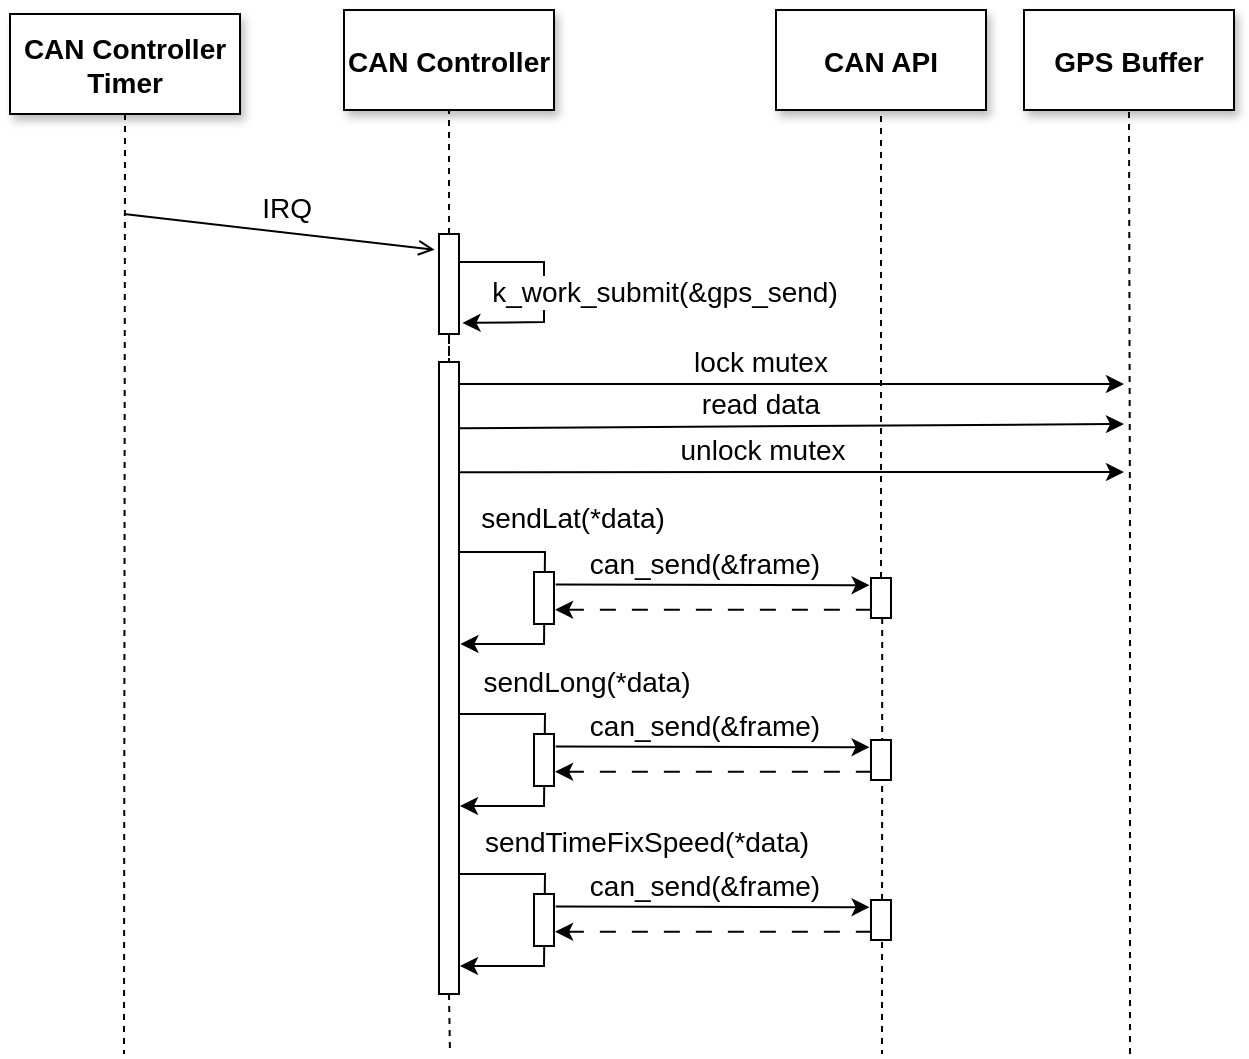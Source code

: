 <mxfile version="24.4.8" type="device">
  <diagram name="Page-1" id="9361dd3d-8414-5efd-6122-117bd74ce7a7">
    <mxGraphModel dx="1687" dy="967" grid="1" gridSize="10" guides="1" tooltips="1" connect="1" arrows="1" fold="1" page="0" pageScale="1.5" pageWidth="826" pageHeight="1169" background="none" math="0" shadow="0">
      <root>
        <mxCell id="0" />
        <mxCell id="1" parent="0" />
        <mxCell id="2R9k3WFj2CRMJ_DRTDR5-63" value="" style="edgeStyle=orthogonalEdgeStyle;rounded=0;orthogonalLoop=1;jettySize=auto;html=1;dashed=1;endArrow=none;endFill=0;" edge="1" parent="1" source="2R9k3WFj2CRMJ_DRTDR5-59" target="2R9k3WFj2CRMJ_DRTDR5-51">
          <mxGeometry relative="1" as="geometry" />
        </mxCell>
        <mxCell id="YI2W7DXEhTe_7VjpbuNO-96" value="" style="edgeStyle=orthogonalEdgeStyle;rounded=0;orthogonalLoop=1;jettySize=auto;html=1;endArrow=none;endFill=0;dashed=1;fontFamily=Helvetica;fontSize=14;exitX=0.5;exitY=1;exitDx=0;exitDy=0;" parent="1" edge="1" source="2R9k3WFj2CRMJ_DRTDR5-35">
          <mxGeometry relative="1" as="geometry">
            <mxPoint x="320" y="170" as="sourcePoint" />
            <mxPoint x="320" y="600" as="targetPoint" />
          </mxGeometry>
        </mxCell>
        <mxCell id="YI2W7DXEhTe_7VjpbuNO-97" value="" style="endArrow=open;html=1;rounded=0;endFill=0;fontFamily=Helvetica;fontSize=14;entryX=-0.221;entryY=0.157;entryDx=0;entryDy=0;entryPerimeter=0;" parent="1" target="2R9k3WFj2CRMJ_DRTDR5-59" edge="1">
          <mxGeometry width="50" height="50" relative="1" as="geometry">
            <mxPoint x="320" y="180" as="sourcePoint" />
            <mxPoint x="440" y="190" as="targetPoint" />
          </mxGeometry>
        </mxCell>
        <mxCell id="YI2W7DXEhTe_7VjpbuNO-98" value="IRQ" style="edgeLabel;html=1;align=center;verticalAlign=middle;resizable=0;points=[];fontFamily=Helvetica;fontSize=14;" parent="YI2W7DXEhTe_7VjpbuNO-97" vertex="1" connectable="0">
          <mxGeometry x="-0.195" y="-2" relative="1" as="geometry">
            <mxPoint x="18" y="-12" as="offset" />
          </mxGeometry>
        </mxCell>
        <mxCell id="2R9k3WFj2CRMJ_DRTDR5-35" value="CAN Controller&#xa;Timer" style="shadow=1;fontFamily=Helvetica;fontSize=14;fontStyle=1" vertex="1" parent="1">
          <mxGeometry x="263" y="80" width="115" height="50" as="geometry" />
        </mxCell>
        <mxCell id="2R9k3WFj2CRMJ_DRTDR5-36" value="CAN API" style="shadow=1;fontFamily=Helvetica;fontSize=14;fontStyle=1" vertex="1" parent="1">
          <mxGeometry x="646" y="78" width="105" height="50" as="geometry" />
        </mxCell>
        <mxCell id="2R9k3WFj2CRMJ_DRTDR5-37" value="" style="edgeStyle=elbowEdgeStyle;elbow=horizontal;endArrow=none;dashed=1;fontFamily=Helvetica;fontSize=14;" edge="1" parent="1">
          <mxGeometry x="230.0" y="310" width="100" height="100" as="geometry">
            <mxPoint x="699.105" y="382" as="sourcePoint" />
            <mxPoint x="699" y="600" as="targetPoint" />
            <Array as="points" />
          </mxGeometry>
        </mxCell>
        <mxCell id="2R9k3WFj2CRMJ_DRTDR5-38" value="CAN Controller" style="shadow=1;fontFamily=Helvetica;fontSize=14;fontStyle=1" vertex="1" parent="1">
          <mxGeometry x="430" y="78" width="105" height="50" as="geometry" />
        </mxCell>
        <mxCell id="2R9k3WFj2CRMJ_DRTDR5-39" value="" style="edgeStyle=elbowEdgeStyle;elbow=horizontal;endArrow=none;dashed=1;fontFamily=Helvetica;fontSize=14;exitX=0.5;exitY=1;exitDx=0;exitDy=0;" edge="1" parent="1" source="2R9k3WFj2CRMJ_DRTDR5-51">
          <mxGeometry x="230.0" y="310" width="100" height="100" as="geometry">
            <mxPoint x="483" y="320" as="sourcePoint" />
            <mxPoint x="483" y="600" as="targetPoint" />
            <Array as="points" />
          </mxGeometry>
        </mxCell>
        <mxCell id="2R9k3WFj2CRMJ_DRTDR5-51" value="" style="rounded=0;whiteSpace=wrap;html=1;fontFamily=Helvetica;fontSize=14;" vertex="1" parent="1">
          <mxGeometry x="477.5" y="254" width="10" height="316" as="geometry" />
        </mxCell>
        <mxCell id="2R9k3WFj2CRMJ_DRTDR5-52" value="" style="endArrow=classic;html=1;rounded=0;entryX=-0.072;entryY=0.18;entryDx=0;entryDy=0;entryPerimeter=0;fontFamily=Helvetica;fontSize=14;exitX=1.084;exitY=0.238;exitDx=0;exitDy=0;exitPerimeter=0;" edge="1" parent="1" target="2R9k3WFj2CRMJ_DRTDR5-56" source="2R9k3WFj2CRMJ_DRTDR5-79">
          <mxGeometry width="50" height="50" relative="1" as="geometry">
            <mxPoint x="550" y="365" as="sourcePoint" />
            <mxPoint x="327.94" y="366.2" as="targetPoint" />
            <Array as="points" />
          </mxGeometry>
        </mxCell>
        <mxCell id="2R9k3WFj2CRMJ_DRTDR5-53" value="can_send(&amp;amp;frame)" style="edgeLabel;html=1;align=center;verticalAlign=middle;resizable=0;points=[];fontFamily=Helvetica;fontSize=14;" vertex="1" connectable="0" parent="2R9k3WFj2CRMJ_DRTDR5-52">
          <mxGeometry x="0.287" relative="1" as="geometry">
            <mxPoint x="-27" y="-11" as="offset" />
          </mxGeometry>
        </mxCell>
        <mxCell id="2R9k3WFj2CRMJ_DRTDR5-55" value="" style="endArrow=none;html=1;rounded=0;endFill=0;startArrow=classic;startFill=1;dashed=1;dashPattern=8 8;fontFamily=Helvetica;fontSize=14;entryX=-0.049;entryY=0.791;entryDx=0;entryDy=0;entryPerimeter=0;exitX=1.056;exitY=0.725;exitDx=0;exitDy=0;exitPerimeter=0;" edge="1" parent="1" target="2R9k3WFj2CRMJ_DRTDR5-56" source="2R9k3WFj2CRMJ_DRTDR5-79">
          <mxGeometry width="50" height="50" relative="1" as="geometry">
            <mxPoint x="570" y="378" as="sourcePoint" />
            <mxPoint x="600" y="378" as="targetPoint" />
          </mxGeometry>
        </mxCell>
        <mxCell id="2R9k3WFj2CRMJ_DRTDR5-58" value="" style="edgeStyle=orthogonalEdgeStyle;rounded=0;orthogonalLoop=1;jettySize=auto;html=1;entryX=0.5;entryY=1;entryDx=0;entryDy=0;endArrow=none;endFill=0;dashed=1;" edge="1" parent="1" source="2R9k3WFj2CRMJ_DRTDR5-56" target="2R9k3WFj2CRMJ_DRTDR5-36">
          <mxGeometry relative="1" as="geometry">
            <mxPoint x="698.5" y="377" as="targetPoint" />
          </mxGeometry>
        </mxCell>
        <mxCell id="2R9k3WFj2CRMJ_DRTDR5-56" value="" style="rounded=0;whiteSpace=wrap;html=1;fontFamily=Helvetica;fontSize=14;" vertex="1" parent="1">
          <mxGeometry x="693.5" y="362" width="10" height="20" as="geometry" />
        </mxCell>
        <mxCell id="2R9k3WFj2CRMJ_DRTDR5-62" value="" style="edgeStyle=orthogonalEdgeStyle;rounded=0;orthogonalLoop=1;jettySize=auto;html=1;startArrow=none;startFill=0;endArrow=none;endFill=0;dashed=1;" edge="1" parent="1" source="2R9k3WFj2CRMJ_DRTDR5-59" target="2R9k3WFj2CRMJ_DRTDR5-38">
          <mxGeometry relative="1" as="geometry" />
        </mxCell>
        <mxCell id="2R9k3WFj2CRMJ_DRTDR5-59" value="" style="rounded=0;whiteSpace=wrap;html=1;fontFamily=Helvetica;fontSize=14;" vertex="1" parent="1">
          <mxGeometry x="477.5" y="190" width="10" height="50" as="geometry" />
        </mxCell>
        <mxCell id="2R9k3WFj2CRMJ_DRTDR5-60" value="" style="endArrow=classic;html=1;rounded=0;entryX=1.176;entryY=0.81;entryDx=0;entryDy=0;entryPerimeter=0;fontFamily=Helvetica;fontSize=14;" edge="1" parent="1">
          <mxGeometry width="50" height="50" relative="1" as="geometry">
            <mxPoint x="487.5" y="204" as="sourcePoint" />
            <mxPoint x="489.26" y="234.5" as="targetPoint" />
            <Array as="points">
              <mxPoint x="530" y="204" />
              <mxPoint x="530" y="234" />
            </Array>
          </mxGeometry>
        </mxCell>
        <mxCell id="2R9k3WFj2CRMJ_DRTDR5-61" value="&lt;div style=&quot;font-size: 14px;&quot;&gt;k_work_submit(&amp;amp;gps_send)&lt;/div&gt;" style="edgeLabel;html=1;align=center;verticalAlign=middle;resizable=0;points=[];fontSize=14;fontFamily=Helvetica;" vertex="1" connectable="0" parent="2R9k3WFj2CRMJ_DRTDR5-60">
          <mxGeometry x="-0.028" relative="1" as="geometry">
            <mxPoint x="60" y="2" as="offset" />
          </mxGeometry>
        </mxCell>
        <mxCell id="2R9k3WFj2CRMJ_DRTDR5-64" value="GPS Buffer" style="shadow=1;fontFamily=Helvetica;fontSize=14;fontStyle=1" vertex="1" parent="1">
          <mxGeometry x="770" y="78" width="105" height="50" as="geometry" />
        </mxCell>
        <mxCell id="2R9k3WFj2CRMJ_DRTDR5-66" value="" style="edgeStyle=orthogonalEdgeStyle;rounded=0;orthogonalLoop=1;jettySize=auto;html=1;entryX=0.5;entryY=1;entryDx=0;entryDy=0;endArrow=none;endFill=0;dashed=1;" edge="1" parent="1" target="2R9k3WFj2CRMJ_DRTDR5-64">
          <mxGeometry relative="1" as="geometry">
            <mxPoint x="822.5" y="377" as="targetPoint" />
            <mxPoint x="823" y="600" as="sourcePoint" />
            <Array as="points">
              <mxPoint x="823" y="344" />
            </Array>
          </mxGeometry>
        </mxCell>
        <mxCell id="2R9k3WFj2CRMJ_DRTDR5-68" value="" style="endArrow=classic;html=1;rounded=0;fontFamily=Helvetica;fontSize=14;exitX=1.007;exitY=0.795;exitDx=0;exitDy=0;exitPerimeter=0;" edge="1" parent="1">
          <mxGeometry width="50" height="50" relative="1" as="geometry">
            <mxPoint x="487.57" y="287.1" as="sourcePoint" />
            <mxPoint x="820" y="285" as="targetPoint" />
          </mxGeometry>
        </mxCell>
        <mxCell id="2R9k3WFj2CRMJ_DRTDR5-69" value="read data" style="edgeLabel;html=1;align=center;verticalAlign=middle;resizable=0;points=[];fontFamily=Helvetica;fontSize=14;" vertex="1" connectable="0" parent="2R9k3WFj2CRMJ_DRTDR5-68">
          <mxGeometry x="0.388" y="-1" relative="1" as="geometry">
            <mxPoint x="-80" y="-12" as="offset" />
          </mxGeometry>
        </mxCell>
        <mxCell id="2R9k3WFj2CRMJ_DRTDR5-70" value="" style="endArrow=classic;html=1;rounded=0;fontFamily=Helvetica;fontSize=14;exitX=1.007;exitY=0.553;exitDx=0;exitDy=0;exitPerimeter=0;" edge="1" parent="1">
          <mxGeometry width="50" height="50" relative="1" as="geometry">
            <mxPoint x="487.57" y="264.996" as="sourcePoint" />
            <mxPoint x="820" y="265" as="targetPoint" />
          </mxGeometry>
        </mxCell>
        <mxCell id="2R9k3WFj2CRMJ_DRTDR5-71" value="lock mutex" style="edgeLabel;html=1;align=center;verticalAlign=middle;resizable=0;points=[];fontFamily=Helvetica;fontSize=14;" vertex="1" connectable="0" parent="2R9k3WFj2CRMJ_DRTDR5-70">
          <mxGeometry x="0.388" y="-1" relative="1" as="geometry">
            <mxPoint x="-80" y="-12" as="offset" />
          </mxGeometry>
        </mxCell>
        <mxCell id="2R9k3WFj2CRMJ_DRTDR5-72" value="" style="endArrow=classic;html=1;rounded=0;fontFamily=Helvetica;fontSize=14;exitX=1.007;exitY=0.795;exitDx=0;exitDy=0;exitPerimeter=0;" edge="1" parent="1">
          <mxGeometry width="50" height="50" relative="1" as="geometry">
            <mxPoint x="487.5" y="309.1" as="sourcePoint" />
            <mxPoint x="820" y="309" as="targetPoint" />
          </mxGeometry>
        </mxCell>
        <mxCell id="2R9k3WFj2CRMJ_DRTDR5-73" value="unlock mutex" style="edgeLabel;html=1;align=center;verticalAlign=middle;resizable=0;points=[];fontFamily=Helvetica;fontSize=14;" vertex="1" connectable="0" parent="2R9k3WFj2CRMJ_DRTDR5-72">
          <mxGeometry x="0.388" y="-1" relative="1" as="geometry">
            <mxPoint x="-80" y="-12" as="offset" />
          </mxGeometry>
        </mxCell>
        <mxCell id="2R9k3WFj2CRMJ_DRTDR5-77" value="" style="endArrow=classic;html=1;rounded=0;exitX=0.95;exitY=0.078;exitDx=0;exitDy=0;exitPerimeter=0;fontFamily=Helvetica;fontSize=14;entryX=1.073;entryY=0.446;entryDx=0;entryDy=0;entryPerimeter=0;" edge="1" parent="1" target="2R9k3WFj2CRMJ_DRTDR5-51">
          <mxGeometry width="50" height="50" relative="1" as="geometry">
            <mxPoint x="487.5" y="349" as="sourcePoint" />
            <mxPoint x="490" y="395" as="targetPoint" />
            <Array as="points">
              <mxPoint x="530.5" y="349" />
              <mxPoint x="530" y="395" />
            </Array>
          </mxGeometry>
        </mxCell>
        <mxCell id="2R9k3WFj2CRMJ_DRTDR5-78" value="sendLat(*data)" style="edgeLabel;html=1;align=center;verticalAlign=middle;resizable=0;points=[];fontFamily=Helvetica;fontSize=14;" vertex="1" connectable="0" parent="2R9k3WFj2CRMJ_DRTDR5-77">
          <mxGeometry x="-0.665" y="2" relative="1" as="geometry">
            <mxPoint x="34" y="-15" as="offset" />
          </mxGeometry>
        </mxCell>
        <mxCell id="2R9k3WFj2CRMJ_DRTDR5-79" value="" style="rounded=0;whiteSpace=wrap;html=1;fontFamily=Helvetica;fontSize=14;" vertex="1" parent="1">
          <mxGeometry x="525" y="359" width="10" height="26" as="geometry" />
        </mxCell>
        <mxCell id="2R9k3WFj2CRMJ_DRTDR5-87" value="" style="endArrow=classic;html=1;rounded=0;entryX=-0.072;entryY=0.18;entryDx=0;entryDy=0;entryPerimeter=0;fontFamily=Helvetica;fontSize=14;exitX=1.084;exitY=0.238;exitDx=0;exitDy=0;exitPerimeter=0;" edge="1" parent="1" source="2R9k3WFj2CRMJ_DRTDR5-93" target="2R9k3WFj2CRMJ_DRTDR5-90">
          <mxGeometry width="50" height="50" relative="1" as="geometry">
            <mxPoint x="550" y="446" as="sourcePoint" />
            <mxPoint x="327.94" y="447.2" as="targetPoint" />
            <Array as="points" />
          </mxGeometry>
        </mxCell>
        <mxCell id="2R9k3WFj2CRMJ_DRTDR5-88" value="can_send(&amp;amp;frame)" style="edgeLabel;html=1;align=center;verticalAlign=middle;resizable=0;points=[];fontFamily=Helvetica;fontSize=14;" vertex="1" connectable="0" parent="2R9k3WFj2CRMJ_DRTDR5-87">
          <mxGeometry x="0.287" relative="1" as="geometry">
            <mxPoint x="-27" y="-11" as="offset" />
          </mxGeometry>
        </mxCell>
        <mxCell id="2R9k3WFj2CRMJ_DRTDR5-89" value="" style="endArrow=none;html=1;rounded=0;endFill=0;startArrow=classic;startFill=1;dashed=1;dashPattern=8 8;fontFamily=Helvetica;fontSize=14;entryX=-0.049;entryY=0.791;entryDx=0;entryDy=0;entryPerimeter=0;exitX=1.056;exitY=0.725;exitDx=0;exitDy=0;exitPerimeter=0;" edge="1" parent="1" source="2R9k3WFj2CRMJ_DRTDR5-93" target="2R9k3WFj2CRMJ_DRTDR5-90">
          <mxGeometry width="50" height="50" relative="1" as="geometry">
            <mxPoint x="570" y="459" as="sourcePoint" />
            <mxPoint x="600" y="459" as="targetPoint" />
          </mxGeometry>
        </mxCell>
        <mxCell id="2R9k3WFj2CRMJ_DRTDR5-90" value="" style="rounded=0;whiteSpace=wrap;html=1;fontFamily=Helvetica;fontSize=14;" vertex="1" parent="1">
          <mxGeometry x="693.5" y="443" width="10" height="20" as="geometry" />
        </mxCell>
        <mxCell id="2R9k3WFj2CRMJ_DRTDR5-91" value="" style="endArrow=classic;html=1;rounded=0;exitX=0.95;exitY=0.078;exitDx=0;exitDy=0;exitPerimeter=0;fontFamily=Helvetica;fontSize=14;entryX=1.071;entryY=0.512;entryDx=0;entryDy=0;entryPerimeter=0;" edge="1" parent="1">
          <mxGeometry width="50" height="50" relative="1" as="geometry">
            <mxPoint x="487.5" y="430" as="sourcePoint" />
            <mxPoint x="488" y="476" as="targetPoint" />
            <Array as="points">
              <mxPoint x="530.5" y="430" />
              <mxPoint x="530" y="476" />
            </Array>
          </mxGeometry>
        </mxCell>
        <mxCell id="2R9k3WFj2CRMJ_DRTDR5-92" value="sendLong(*data)" style="edgeLabel;html=1;align=center;verticalAlign=middle;resizable=0;points=[];fontFamily=Helvetica;fontSize=14;" vertex="1" connectable="0" parent="2R9k3WFj2CRMJ_DRTDR5-91">
          <mxGeometry x="-0.665" y="2" relative="1" as="geometry">
            <mxPoint x="41" y="-14" as="offset" />
          </mxGeometry>
        </mxCell>
        <mxCell id="2R9k3WFj2CRMJ_DRTDR5-93" value="" style="rounded=0;whiteSpace=wrap;html=1;fontFamily=Helvetica;fontSize=14;" vertex="1" parent="1">
          <mxGeometry x="525" y="440" width="10" height="26" as="geometry" />
        </mxCell>
        <mxCell id="2R9k3WFj2CRMJ_DRTDR5-111" value="" style="endArrow=classic;html=1;rounded=0;entryX=-0.072;entryY=0.18;entryDx=0;entryDy=0;entryPerimeter=0;fontFamily=Helvetica;fontSize=14;exitX=1.084;exitY=0.238;exitDx=0;exitDy=0;exitPerimeter=0;" edge="1" parent="1" source="2R9k3WFj2CRMJ_DRTDR5-117" target="2R9k3WFj2CRMJ_DRTDR5-114">
          <mxGeometry width="50" height="50" relative="1" as="geometry">
            <mxPoint x="550" y="526" as="sourcePoint" />
            <mxPoint x="327.94" y="527.2" as="targetPoint" />
            <Array as="points" />
          </mxGeometry>
        </mxCell>
        <mxCell id="2R9k3WFj2CRMJ_DRTDR5-112" value="can_send(&amp;amp;frame)" style="edgeLabel;html=1;align=center;verticalAlign=middle;resizable=0;points=[];fontFamily=Helvetica;fontSize=14;" vertex="1" connectable="0" parent="2R9k3WFj2CRMJ_DRTDR5-111">
          <mxGeometry x="0.287" relative="1" as="geometry">
            <mxPoint x="-27" y="-11" as="offset" />
          </mxGeometry>
        </mxCell>
        <mxCell id="2R9k3WFj2CRMJ_DRTDR5-113" value="" style="endArrow=none;html=1;rounded=0;endFill=0;startArrow=classic;startFill=1;dashed=1;dashPattern=8 8;fontFamily=Helvetica;fontSize=14;entryX=-0.049;entryY=0.791;entryDx=0;entryDy=0;entryPerimeter=0;exitX=1.056;exitY=0.725;exitDx=0;exitDy=0;exitPerimeter=0;" edge="1" parent="1" source="2R9k3WFj2CRMJ_DRTDR5-117" target="2R9k3WFj2CRMJ_DRTDR5-114">
          <mxGeometry width="50" height="50" relative="1" as="geometry">
            <mxPoint x="570" y="539" as="sourcePoint" />
            <mxPoint x="600" y="539" as="targetPoint" />
          </mxGeometry>
        </mxCell>
        <mxCell id="2R9k3WFj2CRMJ_DRTDR5-114" value="" style="rounded=0;whiteSpace=wrap;html=1;fontFamily=Helvetica;fontSize=14;" vertex="1" parent="1">
          <mxGeometry x="693.5" y="523" width="10" height="20" as="geometry" />
        </mxCell>
        <mxCell id="2R9k3WFj2CRMJ_DRTDR5-115" value="" style="endArrow=classic;html=1;rounded=0;exitX=0.95;exitY=0.078;exitDx=0;exitDy=0;exitPerimeter=0;fontFamily=Helvetica;fontSize=14;entryX=1.071;entryY=0.512;entryDx=0;entryDy=0;entryPerimeter=0;" edge="1" parent="1">
          <mxGeometry width="50" height="50" relative="1" as="geometry">
            <mxPoint x="487.5" y="510" as="sourcePoint" />
            <mxPoint x="488" y="556" as="targetPoint" />
            <Array as="points">
              <mxPoint x="530.5" y="510" />
              <mxPoint x="530" y="556" />
            </Array>
          </mxGeometry>
        </mxCell>
        <mxCell id="2R9k3WFj2CRMJ_DRTDR5-116" value="sendTimeFixSpeed(*data)" style="edgeLabel;html=1;align=center;verticalAlign=middle;resizable=0;points=[];fontFamily=Helvetica;fontSize=14;" vertex="1" connectable="0" parent="2R9k3WFj2CRMJ_DRTDR5-115">
          <mxGeometry x="-0.665" y="2" relative="1" as="geometry">
            <mxPoint x="71" y="-14" as="offset" />
          </mxGeometry>
        </mxCell>
        <mxCell id="2R9k3WFj2CRMJ_DRTDR5-117" value="" style="rounded=0;whiteSpace=wrap;html=1;fontFamily=Helvetica;fontSize=14;" vertex="1" parent="1">
          <mxGeometry x="525" y="520" width="10" height="26" as="geometry" />
        </mxCell>
      </root>
    </mxGraphModel>
  </diagram>
</mxfile>
